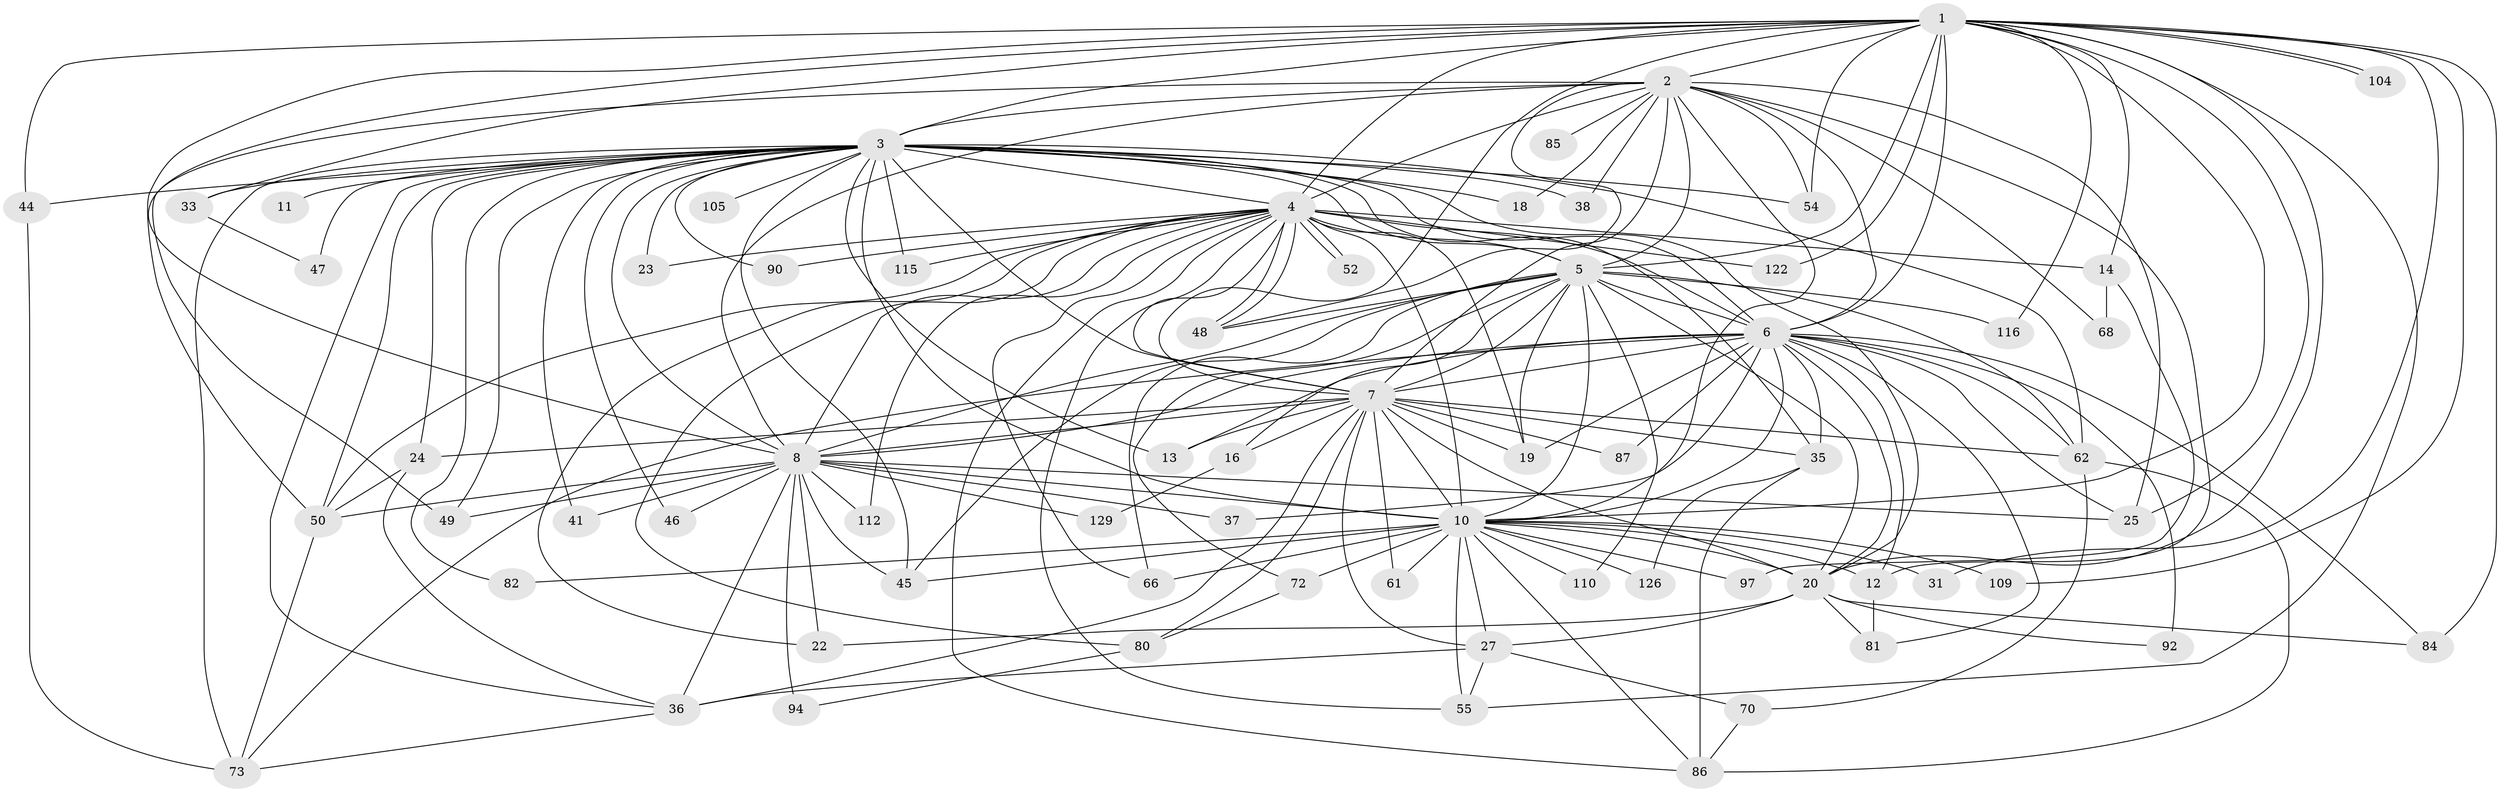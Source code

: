 // original degree distribution, {28: 0.014814814814814815, 22: 0.014814814814814815, 21: 0.014814814814814815, 31: 0.014814814814814815, 17: 0.007407407407407408, 24: 0.007407407407407408, 2: 0.5259259259259259, 5: 0.037037037037037035, 3: 0.24444444444444444, 4: 0.07407407407407407, 9: 0.007407407407407408, 6: 0.037037037037037035}
// Generated by graph-tools (version 1.1) at 2025/17/03/04/25 18:17:27]
// undirected, 67 vertices, 188 edges
graph export_dot {
graph [start="1"]
  node [color=gray90,style=filled];
  1;
  2 [super="+125+56+29"];
  3 [super="+9"];
  4;
  5 [super="+77"];
  6 [super="+95+30+21+17+64+39"];
  7 [super="+63+91+69+96"];
  8;
  10;
  11;
  12 [super="+88+40+78"];
  13;
  14;
  16;
  18;
  19 [super="+51"];
  20 [super="+28+58"];
  22;
  23;
  24 [super="+120"];
  25 [super="+42"];
  27 [super="+133"];
  31;
  33;
  35 [super="+57+43"];
  36 [super="+106+107"];
  37;
  38 [super="+75"];
  41;
  44;
  45 [super="+76+79"];
  46;
  47 [super="+59"];
  48 [super="+117"];
  49 [super="+67"];
  50 [super="+71+65"];
  52;
  54 [super="+83"];
  55 [super="+103+121"];
  61;
  62 [super="+131+100"];
  66 [super="+98"];
  68;
  70 [super="+134"];
  72;
  73 [super="+124+74"];
  80 [super="+89"];
  81;
  82;
  84;
  85;
  86 [super="+113"];
  87;
  90;
  92;
  94;
  97;
  104;
  105;
  109;
  110;
  112;
  115;
  116;
  122;
  126;
  129;
  1 -- 2 [weight=2];
  1 -- 3 [weight=4];
  1 -- 4;
  1 -- 5;
  1 -- 6;
  1 -- 7;
  1 -- 8;
  1 -- 10;
  1 -- 14;
  1 -- 31;
  1 -- 33;
  1 -- 44;
  1 -- 50;
  1 -- 54;
  1 -- 84;
  1 -- 104;
  1 -- 104;
  1 -- 109;
  1 -- 116;
  1 -- 122;
  1 -- 55;
  1 -- 20 [weight=2];
  1 -- 25;
  2 -- 3 [weight=2];
  2 -- 4 [weight=3];
  2 -- 5;
  2 -- 6 [weight=4];
  2 -- 7 [weight=2];
  2 -- 8;
  2 -- 10;
  2 -- 12;
  2 -- 18;
  2 -- 25;
  2 -- 68;
  2 -- 85 [weight=2];
  2 -- 54;
  2 -- 49;
  2 -- 48;
  2 -- 38;
  3 -- 4 [weight=3];
  3 -- 5 [weight=4];
  3 -- 6 [weight=3];
  3 -- 7 [weight=3];
  3 -- 8 [weight=2];
  3 -- 10 [weight=3];
  3 -- 11 [weight=2];
  3 -- 33;
  3 -- 38 [weight=2];
  3 -- 47 [weight=2];
  3 -- 54;
  3 -- 82;
  3 -- 105 [weight=2];
  3 -- 115;
  3 -- 35 [weight=2];
  3 -- 73;
  3 -- 13;
  3 -- 18;
  3 -- 23;
  3 -- 24;
  3 -- 90;
  3 -- 41;
  3 -- 44;
  3 -- 45;
  3 -- 46;
  3 -- 49;
  3 -- 50;
  3 -- 62;
  3 -- 20;
  3 -- 36;
  4 -- 5;
  4 -- 6 [weight=3];
  4 -- 7;
  4 -- 8;
  4 -- 10;
  4 -- 14;
  4 -- 19;
  4 -- 22;
  4 -- 23;
  4 -- 48;
  4 -- 48;
  4 -- 50;
  4 -- 52;
  4 -- 52;
  4 -- 55;
  4 -- 66;
  4 -- 80;
  4 -- 86;
  4 -- 90;
  4 -- 112;
  4 -- 115;
  4 -- 122;
  5 -- 6;
  5 -- 7;
  5 -- 8;
  5 -- 10;
  5 -- 16;
  5 -- 20;
  5 -- 72;
  5 -- 110;
  5 -- 116;
  5 -- 48;
  5 -- 66;
  5 -- 45;
  5 -- 19;
  5 -- 62;
  6 -- 7 [weight=2];
  6 -- 8 [weight=2];
  6 -- 10;
  6 -- 12 [weight=2];
  6 -- 20;
  6 -- 73;
  6 -- 35;
  6 -- 37;
  6 -- 13;
  6 -- 81;
  6 -- 19;
  6 -- 84;
  6 -- 87;
  6 -- 92;
  6 -- 62;
  6 -- 25;
  7 -- 8;
  7 -- 10 [weight=3];
  7 -- 13;
  7 -- 16;
  7 -- 19;
  7 -- 24;
  7 -- 27;
  7 -- 35;
  7 -- 36;
  7 -- 61;
  7 -- 62;
  7 -- 80;
  7 -- 87;
  7 -- 20;
  8 -- 10;
  8 -- 22;
  8 -- 25;
  8 -- 37;
  8 -- 41;
  8 -- 45;
  8 -- 46;
  8 -- 49;
  8 -- 94;
  8 -- 112;
  8 -- 129;
  8 -- 50;
  8 -- 36;
  10 -- 20 [weight=2];
  10 -- 27;
  10 -- 31;
  10 -- 45;
  10 -- 61;
  10 -- 66;
  10 -- 72;
  10 -- 82;
  10 -- 86;
  10 -- 97;
  10 -- 109;
  10 -- 110;
  10 -- 126;
  10 -- 55;
  10 -- 12;
  12 -- 81;
  14 -- 68;
  14 -- 97;
  16 -- 129;
  20 -- 81;
  20 -- 84;
  20 -- 22;
  20 -- 27;
  20 -- 92;
  24 -- 50;
  24 -- 36;
  27 -- 36;
  27 -- 55;
  27 -- 70;
  33 -- 47;
  35 -- 126;
  35 -- 86;
  36 -- 73;
  44 -- 73;
  50 -- 73;
  62 -- 70;
  62 -- 86;
  70 -- 86;
  72 -- 80;
  80 -- 94;
}
